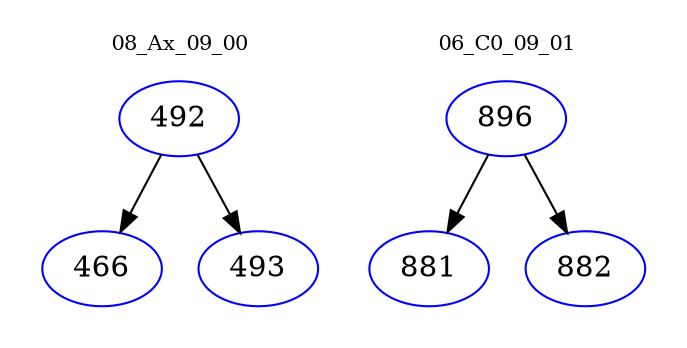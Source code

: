 digraph{
subgraph cluster_0 {
color = white
label = "08_Ax_09_00";
fontsize=10;
T0_492 [label="492", color="blue"]
T0_492 -> T0_466 [color="black"]
T0_466 [label="466", color="blue"]
T0_492 -> T0_493 [color="black"]
T0_493 [label="493", color="blue"]
}
subgraph cluster_1 {
color = white
label = "06_C0_09_01";
fontsize=10;
T1_896 [label="896", color="blue"]
T1_896 -> T1_881 [color="black"]
T1_881 [label="881", color="blue"]
T1_896 -> T1_882 [color="black"]
T1_882 [label="882", color="blue"]
}
}
